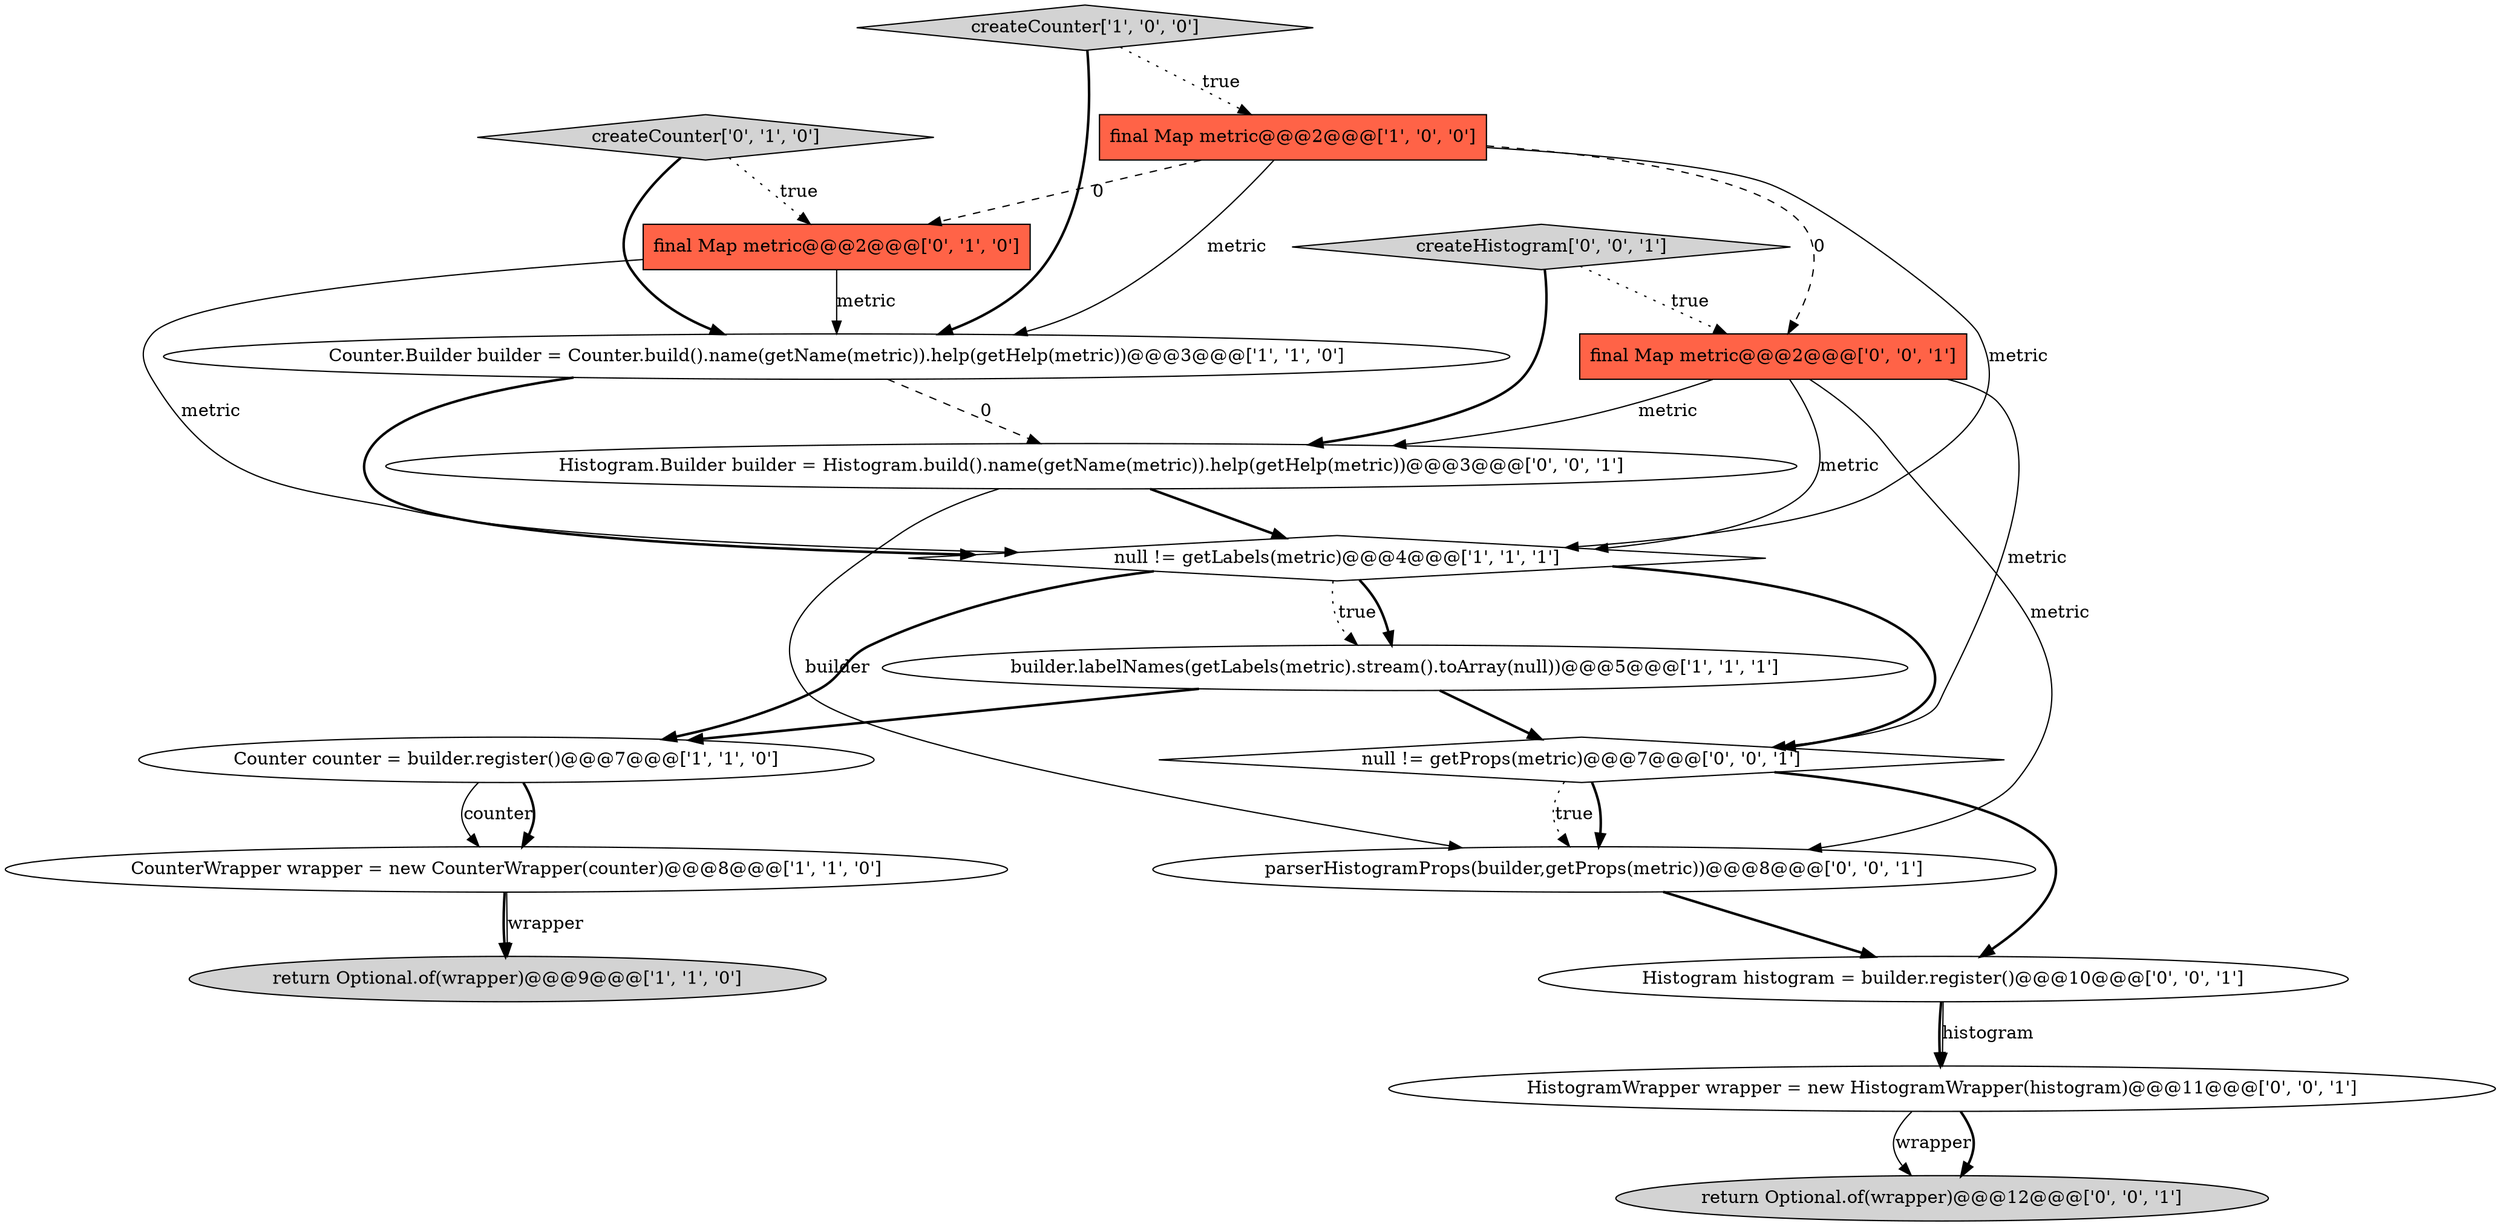 digraph {
8 [style = filled, label = "final Map metric@@@2@@@['0', '1', '0']", fillcolor = tomato, shape = box image = "AAA1AAABBB2BBB"];
5 [style = filled, label = "createCounter['1', '0', '0']", fillcolor = lightgray, shape = diamond image = "AAA0AAABBB1BBB"];
9 [style = filled, label = "createCounter['0', '1', '0']", fillcolor = lightgray, shape = diamond image = "AAA0AAABBB2BBB"];
0 [style = filled, label = "final Map metric@@@2@@@['1', '0', '0']", fillcolor = tomato, shape = box image = "AAA1AAABBB1BBB"];
12 [style = filled, label = "final Map metric@@@2@@@['0', '0', '1']", fillcolor = tomato, shape = box image = "AAA0AAABBB3BBB"];
4 [style = filled, label = "null != getLabels(metric)@@@4@@@['1', '1', '1']", fillcolor = white, shape = diamond image = "AAA0AAABBB1BBB"];
11 [style = filled, label = "HistogramWrapper wrapper = new HistogramWrapper(histogram)@@@11@@@['0', '0', '1']", fillcolor = white, shape = ellipse image = "AAA0AAABBB3BBB"];
2 [style = filled, label = "Counter counter = builder.register()@@@7@@@['1', '1', '0']", fillcolor = white, shape = ellipse image = "AAA0AAABBB1BBB"];
10 [style = filled, label = "null != getProps(metric)@@@7@@@['0', '0', '1']", fillcolor = white, shape = diamond image = "AAA0AAABBB3BBB"];
13 [style = filled, label = "Histogram.Builder builder = Histogram.build().name(getName(metric)).help(getHelp(metric))@@@3@@@['0', '0', '1']", fillcolor = white, shape = ellipse image = "AAA0AAABBB3BBB"];
14 [style = filled, label = "parserHistogramProps(builder,getProps(metric))@@@8@@@['0', '0', '1']", fillcolor = white, shape = ellipse image = "AAA0AAABBB3BBB"];
3 [style = filled, label = "return Optional.of(wrapper)@@@9@@@['1', '1', '0']", fillcolor = lightgray, shape = ellipse image = "AAA0AAABBB1BBB"];
6 [style = filled, label = "Counter.Builder builder = Counter.build().name(getName(metric)).help(getHelp(metric))@@@3@@@['1', '1', '0']", fillcolor = white, shape = ellipse image = "AAA0AAABBB1BBB"];
16 [style = filled, label = "Histogram histogram = builder.register()@@@10@@@['0', '0', '1']", fillcolor = white, shape = ellipse image = "AAA0AAABBB3BBB"];
17 [style = filled, label = "createHistogram['0', '0', '1']", fillcolor = lightgray, shape = diamond image = "AAA0AAABBB3BBB"];
15 [style = filled, label = "return Optional.of(wrapper)@@@12@@@['0', '0', '1']", fillcolor = lightgray, shape = ellipse image = "AAA0AAABBB3BBB"];
1 [style = filled, label = "CounterWrapper wrapper = new CounterWrapper(counter)@@@8@@@['1', '1', '0']", fillcolor = white, shape = ellipse image = "AAA0AAABBB1BBB"];
7 [style = filled, label = "builder.labelNames(getLabels(metric).stream().toArray(null))@@@5@@@['1', '1', '1']", fillcolor = white, shape = ellipse image = "AAA0AAABBB1BBB"];
14->16 [style = bold, label=""];
4->10 [style = bold, label=""];
16->11 [style = bold, label=""];
10->14 [style = bold, label=""];
7->10 [style = bold, label=""];
2->1 [style = solid, label="counter"];
2->1 [style = bold, label=""];
8->4 [style = solid, label="metric"];
0->6 [style = solid, label="metric"];
11->15 [style = solid, label="wrapper"];
1->3 [style = bold, label=""];
16->11 [style = solid, label="histogram"];
4->7 [style = dotted, label="true"];
0->4 [style = solid, label="metric"];
4->2 [style = bold, label=""];
5->0 [style = dotted, label="true"];
0->12 [style = dashed, label="0"];
1->3 [style = solid, label="wrapper"];
12->13 [style = solid, label="metric"];
4->7 [style = bold, label=""];
11->15 [style = bold, label=""];
9->6 [style = bold, label=""];
9->8 [style = dotted, label="true"];
13->14 [style = solid, label="builder"];
10->14 [style = dotted, label="true"];
6->4 [style = bold, label=""];
6->13 [style = dashed, label="0"];
5->6 [style = bold, label=""];
10->16 [style = bold, label=""];
17->12 [style = dotted, label="true"];
7->2 [style = bold, label=""];
12->4 [style = solid, label="metric"];
12->14 [style = solid, label="metric"];
12->10 [style = solid, label="metric"];
0->8 [style = dashed, label="0"];
17->13 [style = bold, label=""];
8->6 [style = solid, label="metric"];
13->4 [style = bold, label=""];
}

